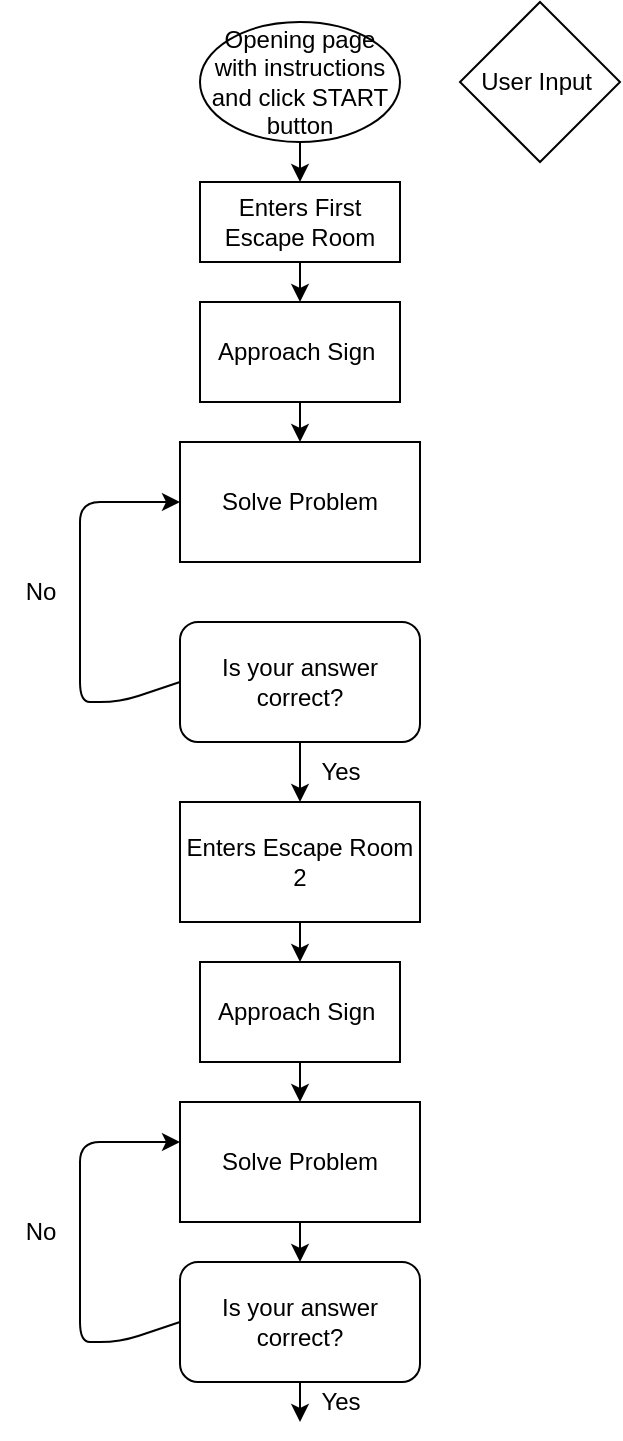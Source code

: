 <mxfile>
    <diagram id="1DQ663w0j2SDg6Aq6oJM" name="Page-1">
        <mxGraphModel dx="380" dy="275" grid="1" gridSize="10" guides="1" tooltips="1" connect="1" arrows="1" fold="1" page="1" pageScale="1" pageWidth="850" pageHeight="1100" math="0" shadow="0">
            <root>
                <mxCell id="0"/>
                <mxCell id="1" parent="0"/>
                <mxCell id="4" style="edgeStyle=none;html=1;exitX=0.5;exitY=1;exitDx=0;exitDy=0;" edge="1" parent="1" source="3">
                    <mxGeometry relative="1" as="geometry">
                        <mxPoint x="160" y="100" as="targetPoint"/>
                    </mxGeometry>
                </mxCell>
                <mxCell id="3" value="Opening page with instructions and click START button" style="ellipse;whiteSpace=wrap;html=1;" vertex="1" parent="1">
                    <mxGeometry x="110" y="20" width="100" height="60" as="geometry"/>
                </mxCell>
                <mxCell id="6" style="edgeStyle=none;html=1;exitX=0.5;exitY=1;exitDx=0;exitDy=0;" edge="1" parent="1" source="5">
                    <mxGeometry relative="1" as="geometry">
                        <mxPoint x="160" y="160" as="targetPoint"/>
                    </mxGeometry>
                </mxCell>
                <mxCell id="5" value="Enters First Escape Room" style="rounded=0;whiteSpace=wrap;html=1;" vertex="1" parent="1">
                    <mxGeometry x="110" y="100" width="100" height="40" as="geometry"/>
                </mxCell>
                <mxCell id="10" value="" style="edgeStyle=none;html=1;" edge="1" parent="1" source="7">
                    <mxGeometry relative="1" as="geometry">
                        <mxPoint x="160" y="230" as="targetPoint"/>
                    </mxGeometry>
                </mxCell>
                <mxCell id="7" value="Approach Sign&amp;nbsp;" style="rounded=0;whiteSpace=wrap;html=1;" vertex="1" parent="1">
                    <mxGeometry x="110" y="160" width="100" height="50" as="geometry"/>
                </mxCell>
                <mxCell id="14" style="edgeStyle=none;html=1;exitX=0.5;exitY=1;exitDx=0;exitDy=0;" edge="1" parent="1" source="12">
                    <mxGeometry relative="1" as="geometry">
                        <mxPoint x="160" y="410" as="targetPoint"/>
                    </mxGeometry>
                </mxCell>
                <mxCell id="18" style="edgeStyle=none;html=1;exitX=0;exitY=0.5;exitDx=0;exitDy=0;entryX=0;entryY=0.5;entryDx=0;entryDy=0;" edge="1" parent="1" source="12" target="13">
                    <mxGeometry relative="1" as="geometry">
                        <mxPoint x="50" y="260" as="targetPoint"/>
                        <Array as="points">
                            <mxPoint x="70" y="360"/>
                            <mxPoint x="50" y="360"/>
                            <mxPoint x="50" y="310"/>
                            <mxPoint x="50" y="260"/>
                        </Array>
                    </mxGeometry>
                </mxCell>
                <mxCell id="12" value="Is your answer correct?" style="rounded=1;whiteSpace=wrap;html=1;" vertex="1" parent="1">
                    <mxGeometry x="100" y="320" width="120" height="60" as="geometry"/>
                </mxCell>
                <mxCell id="13" value="Solve Problem" style="rounded=0;whiteSpace=wrap;html=1;" vertex="1" parent="1">
                    <mxGeometry x="100" y="230" width="120" height="60" as="geometry"/>
                </mxCell>
                <mxCell id="15" value="Yes" style="text;html=1;align=center;verticalAlign=middle;resizable=0;points=[];autosize=1;strokeColor=none;fillColor=none;" vertex="1" parent="1">
                    <mxGeometry x="160" y="380" width="40" height="30" as="geometry"/>
                </mxCell>
                <mxCell id="19" value="No" style="text;html=1;align=center;verticalAlign=middle;resizable=0;points=[];autosize=1;strokeColor=none;fillColor=none;" vertex="1" parent="1">
                    <mxGeometry x="10" y="290" width="40" height="30" as="geometry"/>
                </mxCell>
                <mxCell id="21" style="edgeStyle=none;html=1;exitX=0.5;exitY=1;exitDx=0;exitDy=0;" edge="1" parent="1" source="20">
                    <mxGeometry relative="1" as="geometry">
                        <mxPoint x="160" y="490" as="targetPoint"/>
                    </mxGeometry>
                </mxCell>
                <mxCell id="20" value="Enters Escape Room 2" style="rounded=0;whiteSpace=wrap;html=1;" vertex="1" parent="1">
                    <mxGeometry x="100" y="410" width="120" height="60" as="geometry"/>
                </mxCell>
                <mxCell id="24" style="edgeStyle=none;html=1;exitX=0.5;exitY=1;exitDx=0;exitDy=0;" edge="1" parent="1" source="22">
                    <mxGeometry relative="1" as="geometry">
                        <mxPoint x="160" y="560" as="targetPoint"/>
                    </mxGeometry>
                </mxCell>
                <mxCell id="22" value="Approach Sign&amp;nbsp;" style="rounded=0;whiteSpace=wrap;html=1;" vertex="1" parent="1">
                    <mxGeometry x="110" y="490" width="100" height="50" as="geometry"/>
                </mxCell>
                <mxCell id="26" style="edgeStyle=none;html=1;exitX=0.5;exitY=1;exitDx=0;exitDy=0;entryX=0.5;entryY=0;entryDx=0;entryDy=0;" edge="1" parent="1" source="23" target="25">
                    <mxGeometry relative="1" as="geometry"/>
                </mxCell>
                <mxCell id="23" value="Solve Problem" style="rounded=0;whiteSpace=wrap;html=1;" vertex="1" parent="1">
                    <mxGeometry x="100" y="560" width="120" height="60" as="geometry"/>
                </mxCell>
                <mxCell id="28" style="edgeStyle=none;html=1;exitX=0.5;exitY=1;exitDx=0;exitDy=0;" edge="1" parent="1" source="25">
                    <mxGeometry relative="1" as="geometry">
                        <mxPoint x="160" y="720" as="targetPoint"/>
                    </mxGeometry>
                </mxCell>
                <mxCell id="25" value="Is your answer correct?" style="rounded=1;whiteSpace=wrap;html=1;" vertex="1" parent="1">
                    <mxGeometry x="100" y="640" width="120" height="60" as="geometry"/>
                </mxCell>
                <mxCell id="27" style="edgeStyle=none;html=1;exitX=0;exitY=0.5;exitDx=0;exitDy=0;entryX=0;entryY=0.5;entryDx=0;entryDy=0;" edge="1" parent="1">
                    <mxGeometry relative="1" as="geometry">
                        <mxPoint x="100" y="580" as="targetPoint"/>
                        <mxPoint x="100" y="670" as="sourcePoint"/>
                        <Array as="points">
                            <mxPoint x="70" y="680"/>
                            <mxPoint x="50" y="680"/>
                            <mxPoint x="50" y="630"/>
                            <mxPoint x="50" y="580"/>
                        </Array>
                    </mxGeometry>
                </mxCell>
                <mxCell id="29" value="Yes" style="text;html=1;align=center;verticalAlign=middle;resizable=0;points=[];autosize=1;strokeColor=none;fillColor=none;" vertex="1" parent="1">
                    <mxGeometry x="160" y="695" width="40" height="30" as="geometry"/>
                </mxCell>
                <mxCell id="30" value="No" style="text;html=1;align=center;verticalAlign=middle;resizable=0;points=[];autosize=1;strokeColor=none;fillColor=none;" vertex="1" parent="1">
                    <mxGeometry x="10" y="610" width="40" height="30" as="geometry"/>
                </mxCell>
                <mxCell id="42" value="User Input&amp;nbsp;" style="rhombus;whiteSpace=wrap;html=1;" vertex="1" parent="1">
                    <mxGeometry x="240" y="10" width="80" height="80" as="geometry"/>
                </mxCell>
            </root>
        </mxGraphModel>
    </diagram>
</mxfile>